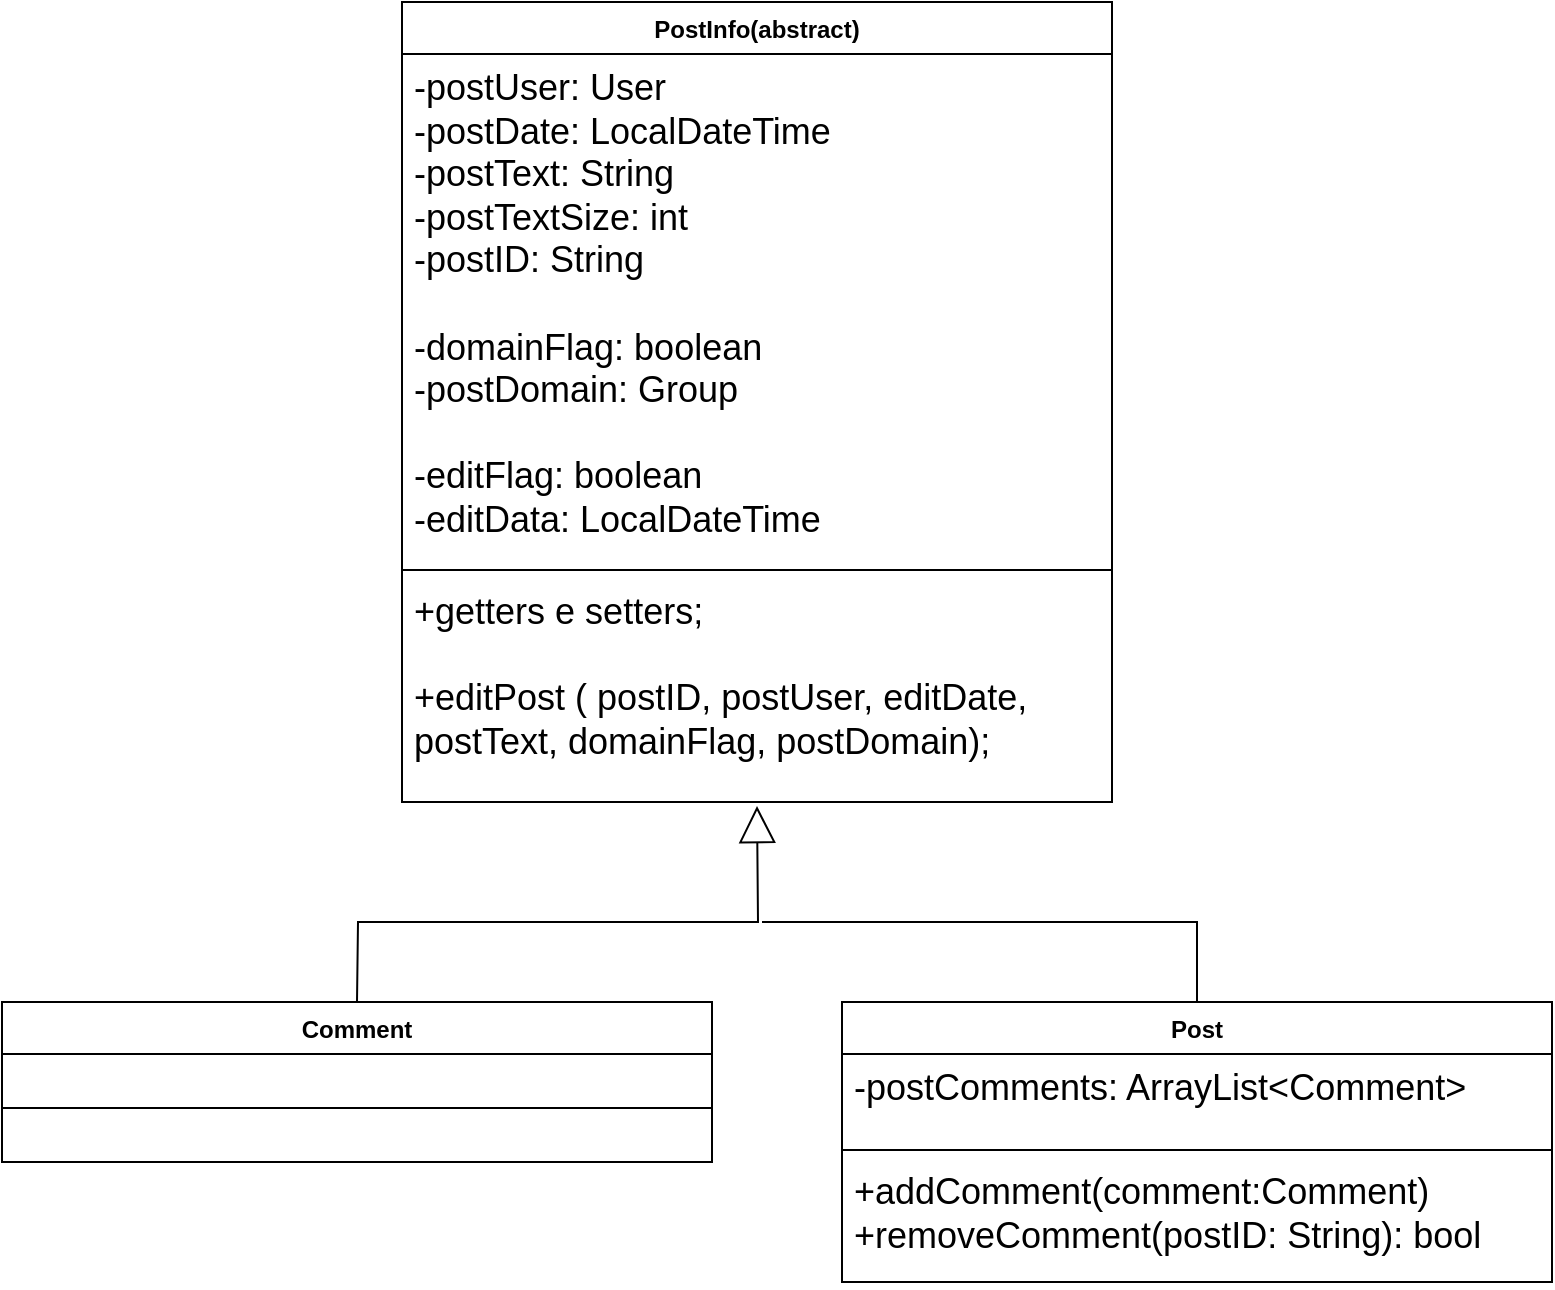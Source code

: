 <mxfile version="24.7.8">
  <diagram name="Página-1" id="LrFcetzzpeQavInAahHk">
    <mxGraphModel dx="1247" dy="781" grid="1" gridSize="10" guides="1" tooltips="1" connect="1" arrows="1" fold="1" page="1" pageScale="1" pageWidth="827" pageHeight="1169" math="0" shadow="0">
      <root>
        <mxCell id="0" />
        <mxCell id="1" parent="0" />
        <mxCell id="LRFR_uX22OcZdBoUVAEN-5" value="Comment" style="swimlane;fontStyle=1;align=center;verticalAlign=top;childLayout=stackLayout;horizontal=1;startSize=26;horizontalStack=0;resizeParent=1;resizeParentMax=0;resizeLast=0;collapsible=1;marginBottom=0;whiteSpace=wrap;html=1;" vertex="1" parent="1">
          <mxGeometry x="10" y="500" width="355" height="80" as="geometry" />
        </mxCell>
        <mxCell id="LRFR_uX22OcZdBoUVAEN-7" value="" style="line;strokeWidth=1;fillColor=none;align=left;verticalAlign=middle;spacingTop=-1;spacingLeft=3;spacingRight=3;rotatable=0;labelPosition=right;points=[];portConstraint=eastwest;strokeColor=inherit;" vertex="1" parent="LRFR_uX22OcZdBoUVAEN-5">
          <mxGeometry y="26" width="355" height="54" as="geometry" />
        </mxCell>
        <mxCell id="LRFR_uX22OcZdBoUVAEN-10" value="PostInfo(abstract)" style="swimlane;fontStyle=1;align=center;verticalAlign=top;childLayout=stackLayout;horizontal=1;startSize=26;horizontalStack=0;resizeParent=1;resizeParentMax=0;resizeLast=0;collapsible=1;marginBottom=0;whiteSpace=wrap;html=1;" vertex="1" parent="1">
          <mxGeometry x="210" width="355" height="400" as="geometry" />
        </mxCell>
        <mxCell id="LRFR_uX22OcZdBoUVAEN-11" value="&lt;div style=&quot;font-size: 18px;&quot;&gt;&lt;font style=&quot;font-size: 18px;&quot;&gt;-postUser: User&lt;/font&gt;&lt;/div&gt;&lt;div style=&quot;font-size: 18px;&quot;&gt;&lt;font style=&quot;font-size: 18px;&quot;&gt;-postDate: LocalDateTime&lt;/font&gt;&lt;/div&gt;&lt;div style=&quot;font-size: 18px;&quot;&gt;&lt;font style=&quot;font-size: 18px;&quot;&gt;-postText: String&lt;/font&gt;&lt;/div&gt;&lt;div style=&quot;font-size: 18px;&quot;&gt;&lt;font style=&quot;font-size: 18px;&quot;&gt;-postTextSize: int&lt;/font&gt;&lt;/div&gt;&lt;div style=&quot;font-size: 18px;&quot;&gt;&lt;font style=&quot;font-size: 18px;&quot;&gt;-postID: String&lt;br&gt;&lt;/font&gt;&lt;/div&gt;&lt;div style=&quot;font-size: 18px;&quot;&gt;&lt;font style=&quot;font-size: 18px;&quot;&gt;&lt;br&gt;&lt;/font&gt;&lt;/div&gt;&lt;div style=&quot;font-size: 18px;&quot;&gt;&lt;font style=&quot;font-size: 18px;&quot;&gt;-domainFlag: boolean&lt;/font&gt;&lt;/div&gt;&lt;div style=&quot;font-size: 18px;&quot;&gt;&lt;font style=&quot;font-size: 18px;&quot;&gt;-postDomain: Group&lt;/font&gt;&lt;/div&gt;&lt;div style=&quot;font-size: 18px;&quot;&gt;&lt;font style=&quot;font-size: 18px;&quot;&gt;&lt;br&gt;&lt;/font&gt;&lt;/div&gt;&lt;div style=&quot;font-size: 18px;&quot;&gt;&lt;font style=&quot;font-size: 18px;&quot;&gt;-editFlag: boolean&lt;/font&gt;&lt;/div&gt;&lt;div style=&quot;font-size: 18px;&quot;&gt;&lt;font style=&quot;font-size: 18px;&quot;&gt;-editData: LocalDateTime&lt;/font&gt;&lt;/div&gt;" style="text;strokeColor=none;fillColor=none;align=left;verticalAlign=top;spacingLeft=4;spacingRight=4;overflow=hidden;rotatable=0;points=[[0,0.5],[1,0.5]];portConstraint=eastwest;whiteSpace=wrap;html=1;" vertex="1" parent="LRFR_uX22OcZdBoUVAEN-10">
          <mxGeometry y="26" width="355" height="254" as="geometry" />
        </mxCell>
        <mxCell id="LRFR_uX22OcZdBoUVAEN-12" value="" style="line;strokeWidth=1;fillColor=none;align=left;verticalAlign=middle;spacingTop=-1;spacingLeft=3;spacingRight=3;rotatable=0;labelPosition=right;points=[];portConstraint=eastwest;strokeColor=inherit;" vertex="1" parent="LRFR_uX22OcZdBoUVAEN-10">
          <mxGeometry y="280" width="355" height="8" as="geometry" />
        </mxCell>
        <mxCell id="LRFR_uX22OcZdBoUVAEN-13" value="&lt;div align=&quot;left&quot; style=&quot;font-size: 18px;&quot;&gt;&lt;font style=&quot;font-size: 18px;&quot;&gt;+getters e setters;&lt;/font&gt;&lt;/div&gt;&lt;div align=&quot;left&quot; style=&quot;font-size: 18px;&quot;&gt;&lt;font style=&quot;font-size: 18px;&quot;&gt;&lt;br&gt;&lt;/font&gt;&lt;/div&gt;&lt;div align=&quot;left&quot; style=&quot;font-size: 18px;&quot;&gt;&lt;div&gt;&lt;font style=&quot;font-size: 18px;&quot;&gt;+editPost ( postID, postUser, editDate, postText, domainFlag, postDomain);&lt;br&gt;&lt;/font&gt;&lt;/div&gt;&lt;/div&gt;&lt;div align=&quot;left&quot; style=&quot;font-size: 18px;&quot;&gt;&lt;div&gt;&lt;br&gt;&lt;/div&gt;&lt;div&gt;&lt;font style=&quot;font-size: 18px;&quot;&gt;&lt;font style=&quot;font-size: 18px;&quot;&gt;+deletePost (postID, postUser);&lt;/font&gt;&lt;font style=&quot;font-size: 18px;&quot;&gt;&lt;br&gt;&lt;/font&gt;&lt;/font&gt;&lt;/div&gt;&lt;/div&gt;" style="text;strokeColor=none;fillColor=none;align=left;verticalAlign=top;spacingLeft=4;spacingRight=4;overflow=hidden;rotatable=0;points=[[0,0.5],[1,0.5]];portConstraint=eastwest;whiteSpace=wrap;html=1;" vertex="1" parent="LRFR_uX22OcZdBoUVAEN-10">
          <mxGeometry y="288" width="355" height="112" as="geometry" />
        </mxCell>
        <mxCell id="LRFR_uX22OcZdBoUVAEN-14" value="&lt;div&gt;&lt;br&gt;&lt;/div&gt;&lt;div&gt;&lt;br&gt;&lt;/div&gt;" style="endArrow=block;endSize=16;endFill=0;html=1;rounded=0;exitX=0.5;exitY=0;exitDx=0;exitDy=0;entryX=0.5;entryY=1.018;entryDx=0;entryDy=0;entryPerimeter=0;" edge="1" parent="1" source="LRFR_uX22OcZdBoUVAEN-5" target="LRFR_uX22OcZdBoUVAEN-13">
          <mxGeometry x="0.714" y="-108" width="160" relative="1" as="geometry">
            <mxPoint x="210" y="460" as="sourcePoint" />
            <mxPoint x="391" y="430" as="targetPoint" />
            <Array as="points">
              <mxPoint x="188" y="460" />
              <mxPoint x="388" y="460" />
            </Array>
            <mxPoint x="-26" y="63" as="offset" />
          </mxGeometry>
        </mxCell>
        <mxCell id="LRFR_uX22OcZdBoUVAEN-15" value="Post" style="swimlane;fontStyle=1;align=center;verticalAlign=top;childLayout=stackLayout;horizontal=1;startSize=26;horizontalStack=0;resizeParent=1;resizeParentMax=0;resizeLast=0;collapsible=1;marginBottom=0;whiteSpace=wrap;html=1;" vertex="1" parent="1">
          <mxGeometry x="430" y="500" width="355" height="140" as="geometry" />
        </mxCell>
        <mxCell id="LRFR_uX22OcZdBoUVAEN-16" value="&lt;div style=&quot;font-size: 18px;&quot;&gt;-postComments: ArrayList&amp;lt;Comment&amp;gt;&lt;/div&gt;" style="text;strokeColor=none;fillColor=none;align=left;verticalAlign=top;spacingLeft=4;spacingRight=4;overflow=hidden;rotatable=0;points=[[0,0.5],[1,0.5]];portConstraint=eastwest;whiteSpace=wrap;html=1;" vertex="1" parent="LRFR_uX22OcZdBoUVAEN-15">
          <mxGeometry y="26" width="355" height="44" as="geometry" />
        </mxCell>
        <mxCell id="LRFR_uX22OcZdBoUVAEN-17" value="" style="line;strokeWidth=1;fillColor=none;align=left;verticalAlign=middle;spacingTop=-1;spacingLeft=3;spacingRight=3;rotatable=0;labelPosition=right;points=[];portConstraint=eastwest;strokeColor=inherit;" vertex="1" parent="LRFR_uX22OcZdBoUVAEN-15">
          <mxGeometry y="70" width="355" height="8" as="geometry" />
        </mxCell>
        <mxCell id="LRFR_uX22OcZdBoUVAEN-18" value="&lt;div align=&quot;left&quot; style=&quot;font-size: 18px;&quot;&gt;+addComment(comment:Comment)&lt;/div&gt;&lt;div align=&quot;left&quot; style=&quot;font-size: 18px;&quot;&gt;+removeComment(postID: String): bool&lt;br&gt;&lt;/div&gt;" style="text;strokeColor=none;fillColor=none;align=left;verticalAlign=top;spacingLeft=4;spacingRight=4;overflow=hidden;rotatable=0;points=[[0,0.5],[1,0.5]];portConstraint=eastwest;whiteSpace=wrap;html=1;" vertex="1" parent="LRFR_uX22OcZdBoUVAEN-15">
          <mxGeometry y="78" width="355" height="62" as="geometry" />
        </mxCell>
        <mxCell id="LRFR_uX22OcZdBoUVAEN-21" value="" style="endArrow=none;html=1;edgeStyle=orthogonalEdgeStyle;rounded=0;exitX=0.5;exitY=0;exitDx=0;exitDy=0;" edge="1" parent="1" source="LRFR_uX22OcZdBoUVAEN-15">
          <mxGeometry relative="1" as="geometry">
            <mxPoint x="600" y="460" as="sourcePoint" />
            <mxPoint x="390" y="460" as="targetPoint" />
            <Array as="points">
              <mxPoint x="607" y="460" />
            </Array>
          </mxGeometry>
        </mxCell>
      </root>
    </mxGraphModel>
  </diagram>
</mxfile>
